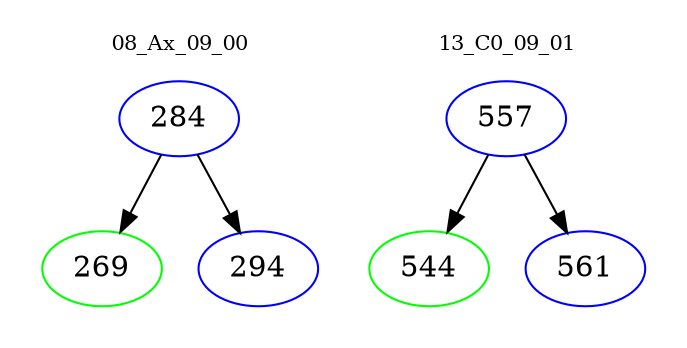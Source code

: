digraph{
subgraph cluster_0 {
color = white
label = "08_Ax_09_00";
fontsize=10;
T0_284 [label="284", color="blue"]
T0_284 -> T0_269 [color="black"]
T0_269 [label="269", color="green"]
T0_284 -> T0_294 [color="black"]
T0_294 [label="294", color="blue"]
}
subgraph cluster_1 {
color = white
label = "13_C0_09_01";
fontsize=10;
T1_557 [label="557", color="blue"]
T1_557 -> T1_544 [color="black"]
T1_544 [label="544", color="green"]
T1_557 -> T1_561 [color="black"]
T1_561 [label="561", color="blue"]
}
}
